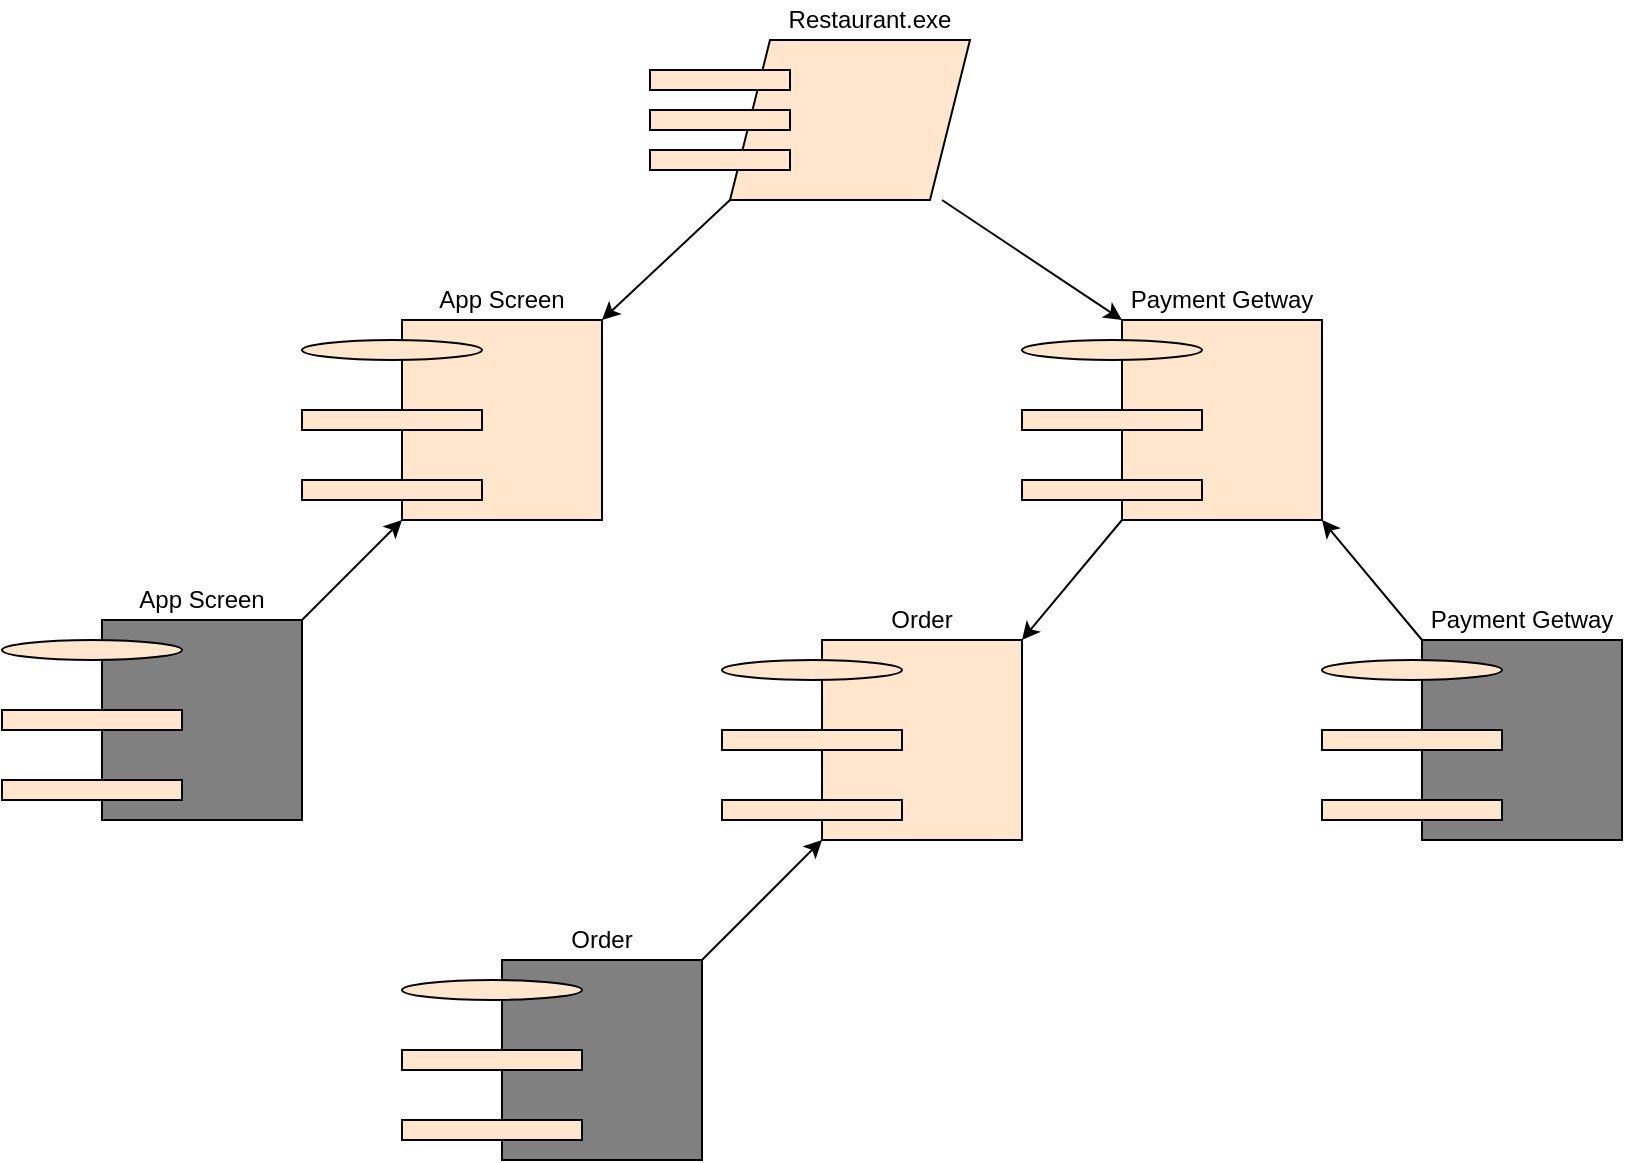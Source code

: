 <mxfile version="14.8.3" type="github">
  <diagram id="Ua1cqpYSYK374IMvsiaM" name="Page-1">
    <mxGraphModel dx="1102" dy="582" grid="1" gridSize="10" guides="1" tooltips="1" connect="1" arrows="1" fold="1" page="1" pageScale="1" pageWidth="827" pageHeight="1169" math="0" shadow="0">
      <root>
        <mxCell id="0" />
        <mxCell id="1" parent="0" />
        <mxCell id="rtjDzUVUUC-l_AeIAnf--1" value="" style="shape=parallelogram;perimeter=parallelogramPerimeter;whiteSpace=wrap;html=1;fixedSize=1;fillColor=#FFE6CC;gradientColor=none;" vertex="1" parent="1">
          <mxGeometry x="374" y="60" width="120" height="80" as="geometry" />
        </mxCell>
        <mxCell id="rtjDzUVUUC-l_AeIAnf--2" value="" style="rounded=0;whiteSpace=wrap;html=1;fillColor=#FFE6CC;gradientColor=none;" vertex="1" parent="1">
          <mxGeometry x="334" y="75" width="70" height="10" as="geometry" />
        </mxCell>
        <mxCell id="rtjDzUVUUC-l_AeIAnf--3" value="" style="rounded=0;whiteSpace=wrap;html=1;fillColor=#FFE6CC;gradientColor=none;" vertex="1" parent="1">
          <mxGeometry x="334" y="95" width="70" height="10" as="geometry" />
        </mxCell>
        <mxCell id="rtjDzUVUUC-l_AeIAnf--4" value="" style="rounded=0;whiteSpace=wrap;html=1;fillColor=#FFE6CC;gradientColor=none;" vertex="1" parent="1">
          <mxGeometry x="334" y="115" width="70" height="10" as="geometry" />
        </mxCell>
        <mxCell id="rtjDzUVUUC-l_AeIAnf--5" value="Restaurant.exe" style="text;html=1;strokeColor=none;fillColor=none;align=center;verticalAlign=middle;whiteSpace=wrap;rounded=0;" vertex="1" parent="1">
          <mxGeometry x="394" y="40" width="100" height="20" as="geometry" />
        </mxCell>
        <mxCell id="rtjDzUVUUC-l_AeIAnf--6" value="" style="whiteSpace=wrap;html=1;aspect=fixed;fillColor=#FFE6CC;gradientColor=none;" vertex="1" parent="1">
          <mxGeometry x="210" y="200" width="100" height="100" as="geometry" />
        </mxCell>
        <mxCell id="rtjDzUVUUC-l_AeIAnf--7" value="" style="ellipse;whiteSpace=wrap;html=1;fillColor=#FFE6CC;gradientColor=none;" vertex="1" parent="1">
          <mxGeometry x="160" y="210" width="90" height="10" as="geometry" />
        </mxCell>
        <mxCell id="rtjDzUVUUC-l_AeIAnf--8" value="" style="rounded=0;whiteSpace=wrap;html=1;fillColor=#FFE6CC;gradientColor=none;" vertex="1" parent="1">
          <mxGeometry x="160" y="245" width="90" height="10" as="geometry" />
        </mxCell>
        <mxCell id="rtjDzUVUUC-l_AeIAnf--9" value="" style="rounded=0;whiteSpace=wrap;html=1;fillColor=#FFE6CC;gradientColor=none;" vertex="1" parent="1">
          <mxGeometry x="160" y="280" width="90" height="10" as="geometry" />
        </mxCell>
        <mxCell id="rtjDzUVUUC-l_AeIAnf--10" value="App Screen" style="text;html=1;strokeColor=none;fillColor=none;align=center;verticalAlign=middle;whiteSpace=wrap;rounded=0;" vertex="1" parent="1">
          <mxGeometry x="210" y="180" width="100" height="20" as="geometry" />
        </mxCell>
        <mxCell id="rtjDzUVUUC-l_AeIAnf--11" value="" style="whiteSpace=wrap;html=1;aspect=fixed;fillColor=#FFE6CC;gradientColor=none;" vertex="1" parent="1">
          <mxGeometry x="570" y="200" width="100" height="100" as="geometry" />
        </mxCell>
        <mxCell id="rtjDzUVUUC-l_AeIAnf--12" value="" style="ellipse;whiteSpace=wrap;html=1;fillColor=#FFE6CC;gradientColor=none;" vertex="1" parent="1">
          <mxGeometry x="520" y="210" width="90" height="10" as="geometry" />
        </mxCell>
        <mxCell id="rtjDzUVUUC-l_AeIAnf--13" value="" style="rounded=0;whiteSpace=wrap;html=1;fillColor=#FFE6CC;gradientColor=none;" vertex="1" parent="1">
          <mxGeometry x="520" y="245" width="90" height="10" as="geometry" />
        </mxCell>
        <mxCell id="rtjDzUVUUC-l_AeIAnf--14" value="" style="rounded=0;whiteSpace=wrap;html=1;fillColor=#FFE6CC;gradientColor=none;" vertex="1" parent="1">
          <mxGeometry x="520" y="280" width="90" height="10" as="geometry" />
        </mxCell>
        <mxCell id="rtjDzUVUUC-l_AeIAnf--15" value="Payment Getway" style="text;html=1;strokeColor=none;fillColor=none;align=center;verticalAlign=middle;whiteSpace=wrap;rounded=0;" vertex="1" parent="1">
          <mxGeometry x="570" y="180" width="100" height="20" as="geometry" />
        </mxCell>
        <mxCell id="rtjDzUVUUC-l_AeIAnf--16" value="" style="whiteSpace=wrap;html=1;aspect=fixed;fillColor=#FFE6CC;gradientColor=none;" vertex="1" parent="1">
          <mxGeometry x="420" y="360" width="100" height="100" as="geometry" />
        </mxCell>
        <mxCell id="rtjDzUVUUC-l_AeIAnf--17" value="" style="ellipse;whiteSpace=wrap;html=1;fillColor=#FFE6CC;gradientColor=none;" vertex="1" parent="1">
          <mxGeometry x="370" y="370" width="90" height="10" as="geometry" />
        </mxCell>
        <mxCell id="rtjDzUVUUC-l_AeIAnf--18" value="" style="rounded=0;whiteSpace=wrap;html=1;fillColor=#FFE6CC;gradientColor=none;" vertex="1" parent="1">
          <mxGeometry x="370" y="405" width="90" height="10" as="geometry" />
        </mxCell>
        <mxCell id="rtjDzUVUUC-l_AeIAnf--19" value="" style="rounded=0;whiteSpace=wrap;html=1;fillColor=#FFE6CC;gradientColor=none;" vertex="1" parent="1">
          <mxGeometry x="370" y="440" width="90" height="10" as="geometry" />
        </mxCell>
        <mxCell id="rtjDzUVUUC-l_AeIAnf--20" value="Order" style="text;html=1;strokeColor=none;fillColor=none;align=center;verticalAlign=middle;whiteSpace=wrap;rounded=0;" vertex="1" parent="1">
          <mxGeometry x="420" y="340" width="100" height="20" as="geometry" />
        </mxCell>
        <mxCell id="rtjDzUVUUC-l_AeIAnf--21" value="" style="endArrow=classic;html=1;entryX=1;entryY=1;entryDx=0;entryDy=0;" edge="1" parent="1" target="rtjDzUVUUC-l_AeIAnf--10">
          <mxGeometry width="50" height="50" relative="1" as="geometry">
            <mxPoint x="374" y="140" as="sourcePoint" />
            <mxPoint x="324" y="190" as="targetPoint" />
          </mxGeometry>
        </mxCell>
        <mxCell id="rtjDzUVUUC-l_AeIAnf--22" value="" style="whiteSpace=wrap;html=1;aspect=fixed;gradientColor=none;fillColor=#808080;" vertex="1" parent="1">
          <mxGeometry x="60" y="350" width="100" height="100" as="geometry" />
        </mxCell>
        <mxCell id="rtjDzUVUUC-l_AeIAnf--23" value="" style="ellipse;whiteSpace=wrap;html=1;fillColor=#FFE6CC;gradientColor=none;" vertex="1" parent="1">
          <mxGeometry x="10" y="360" width="90" height="10" as="geometry" />
        </mxCell>
        <mxCell id="rtjDzUVUUC-l_AeIAnf--24" value="" style="rounded=0;whiteSpace=wrap;html=1;fillColor=#FFE6CC;gradientColor=none;" vertex="1" parent="1">
          <mxGeometry x="10" y="395" width="90" height="10" as="geometry" />
        </mxCell>
        <mxCell id="rtjDzUVUUC-l_AeIAnf--25" value="" style="rounded=0;whiteSpace=wrap;html=1;fillColor=#FFE6CC;gradientColor=none;" vertex="1" parent="1">
          <mxGeometry x="10" y="430" width="90" height="10" as="geometry" />
        </mxCell>
        <mxCell id="rtjDzUVUUC-l_AeIAnf--26" value="App Screen" style="text;html=1;strokeColor=none;fillColor=none;align=center;verticalAlign=middle;whiteSpace=wrap;rounded=0;" vertex="1" parent="1">
          <mxGeometry x="60" y="330" width="100" height="20" as="geometry" />
        </mxCell>
        <mxCell id="rtjDzUVUUC-l_AeIAnf--29" value="" style="endArrow=classic;html=1;entryX=0;entryY=1;entryDx=0;entryDy=0;exitX=1;exitY=1;exitDx=0;exitDy=0;" edge="1" parent="1" source="rtjDzUVUUC-l_AeIAnf--26" target="rtjDzUVUUC-l_AeIAnf--6">
          <mxGeometry width="50" height="50" relative="1" as="geometry">
            <mxPoint x="180" y="370" as="sourcePoint" />
            <mxPoint x="230" y="320" as="targetPoint" />
          </mxGeometry>
        </mxCell>
        <mxCell id="rtjDzUVUUC-l_AeIAnf--32" value="" style="endArrow=classic;html=1;entryX=0;entryY=1;entryDx=0;entryDy=0;" edge="1" parent="1" target="rtjDzUVUUC-l_AeIAnf--15">
          <mxGeometry width="50" height="50" relative="1" as="geometry">
            <mxPoint x="480" y="140" as="sourcePoint" />
            <mxPoint x="530" y="90" as="targetPoint" />
          </mxGeometry>
        </mxCell>
        <mxCell id="rtjDzUVUUC-l_AeIAnf--33" value="" style="whiteSpace=wrap;html=1;aspect=fixed;gradientColor=none;fillColor=#808080;" vertex="1" parent="1">
          <mxGeometry x="720" y="360" width="100" height="100" as="geometry" />
        </mxCell>
        <mxCell id="rtjDzUVUUC-l_AeIAnf--34" value="" style="ellipse;whiteSpace=wrap;html=1;fillColor=#FFE6CC;gradientColor=none;" vertex="1" parent="1">
          <mxGeometry x="670" y="370" width="90" height="10" as="geometry" />
        </mxCell>
        <mxCell id="rtjDzUVUUC-l_AeIAnf--35" value="" style="rounded=0;whiteSpace=wrap;html=1;fillColor=#FFE6CC;gradientColor=none;" vertex="1" parent="1">
          <mxGeometry x="670" y="405" width="90" height="10" as="geometry" />
        </mxCell>
        <mxCell id="rtjDzUVUUC-l_AeIAnf--36" value="" style="rounded=0;whiteSpace=wrap;html=1;fillColor=#FFE6CC;gradientColor=none;" vertex="1" parent="1">
          <mxGeometry x="670" y="440" width="90" height="10" as="geometry" />
        </mxCell>
        <mxCell id="rtjDzUVUUC-l_AeIAnf--37" value="Payment Getway" style="text;html=1;strokeColor=none;fillColor=none;align=center;verticalAlign=middle;whiteSpace=wrap;rounded=0;" vertex="1" parent="1">
          <mxGeometry x="720" y="340" width="100" height="20" as="geometry" />
        </mxCell>
        <mxCell id="rtjDzUVUUC-l_AeIAnf--38" value="" style="endArrow=classic;html=1;entryX=1;entryY=1;entryDx=0;entryDy=0;" edge="1" parent="1" target="rtjDzUVUUC-l_AeIAnf--11">
          <mxGeometry width="50" height="50" relative="1" as="geometry">
            <mxPoint x="720" y="360" as="sourcePoint" />
            <mxPoint x="770" y="310" as="targetPoint" />
          </mxGeometry>
        </mxCell>
        <mxCell id="rtjDzUVUUC-l_AeIAnf--40" value="" style="endArrow=classic;html=1;entryX=1;entryY=1;entryDx=0;entryDy=0;" edge="1" parent="1" target="rtjDzUVUUC-l_AeIAnf--20">
          <mxGeometry width="50" height="50" relative="1" as="geometry">
            <mxPoint x="570" y="300" as="sourcePoint" />
            <mxPoint x="520" y="350" as="targetPoint" />
          </mxGeometry>
        </mxCell>
        <mxCell id="rtjDzUVUUC-l_AeIAnf--41" value="" style="whiteSpace=wrap;html=1;aspect=fixed;gradientColor=none;fillColor=#808080;" vertex="1" parent="1">
          <mxGeometry x="260" y="520" width="100" height="100" as="geometry" />
        </mxCell>
        <mxCell id="rtjDzUVUUC-l_AeIAnf--42" value="" style="ellipse;whiteSpace=wrap;html=1;fillColor=#FFE6CC;gradientColor=none;" vertex="1" parent="1">
          <mxGeometry x="210" y="530" width="90" height="10" as="geometry" />
        </mxCell>
        <mxCell id="rtjDzUVUUC-l_AeIAnf--43" value="" style="rounded=0;whiteSpace=wrap;html=1;fillColor=#FFE6CC;gradientColor=none;" vertex="1" parent="1">
          <mxGeometry x="210" y="565" width="90" height="10" as="geometry" />
        </mxCell>
        <mxCell id="rtjDzUVUUC-l_AeIAnf--44" value="" style="rounded=0;whiteSpace=wrap;html=1;fillColor=#FFE6CC;gradientColor=none;" vertex="1" parent="1">
          <mxGeometry x="210" y="600" width="90" height="10" as="geometry" />
        </mxCell>
        <mxCell id="rtjDzUVUUC-l_AeIAnf--45" value="Order" style="text;html=1;strokeColor=none;fillColor=none;align=center;verticalAlign=middle;whiteSpace=wrap;rounded=0;" vertex="1" parent="1">
          <mxGeometry x="260" y="500" width="100" height="20" as="geometry" />
        </mxCell>
        <mxCell id="rtjDzUVUUC-l_AeIAnf--46" value="" style="endArrow=classic;html=1;entryX=0;entryY=1;entryDx=0;entryDy=0;" edge="1" parent="1" target="rtjDzUVUUC-l_AeIAnf--16">
          <mxGeometry width="50" height="50" relative="1" as="geometry">
            <mxPoint x="360" y="520" as="sourcePoint" />
            <mxPoint x="410" y="470" as="targetPoint" />
          </mxGeometry>
        </mxCell>
      </root>
    </mxGraphModel>
  </diagram>
</mxfile>
